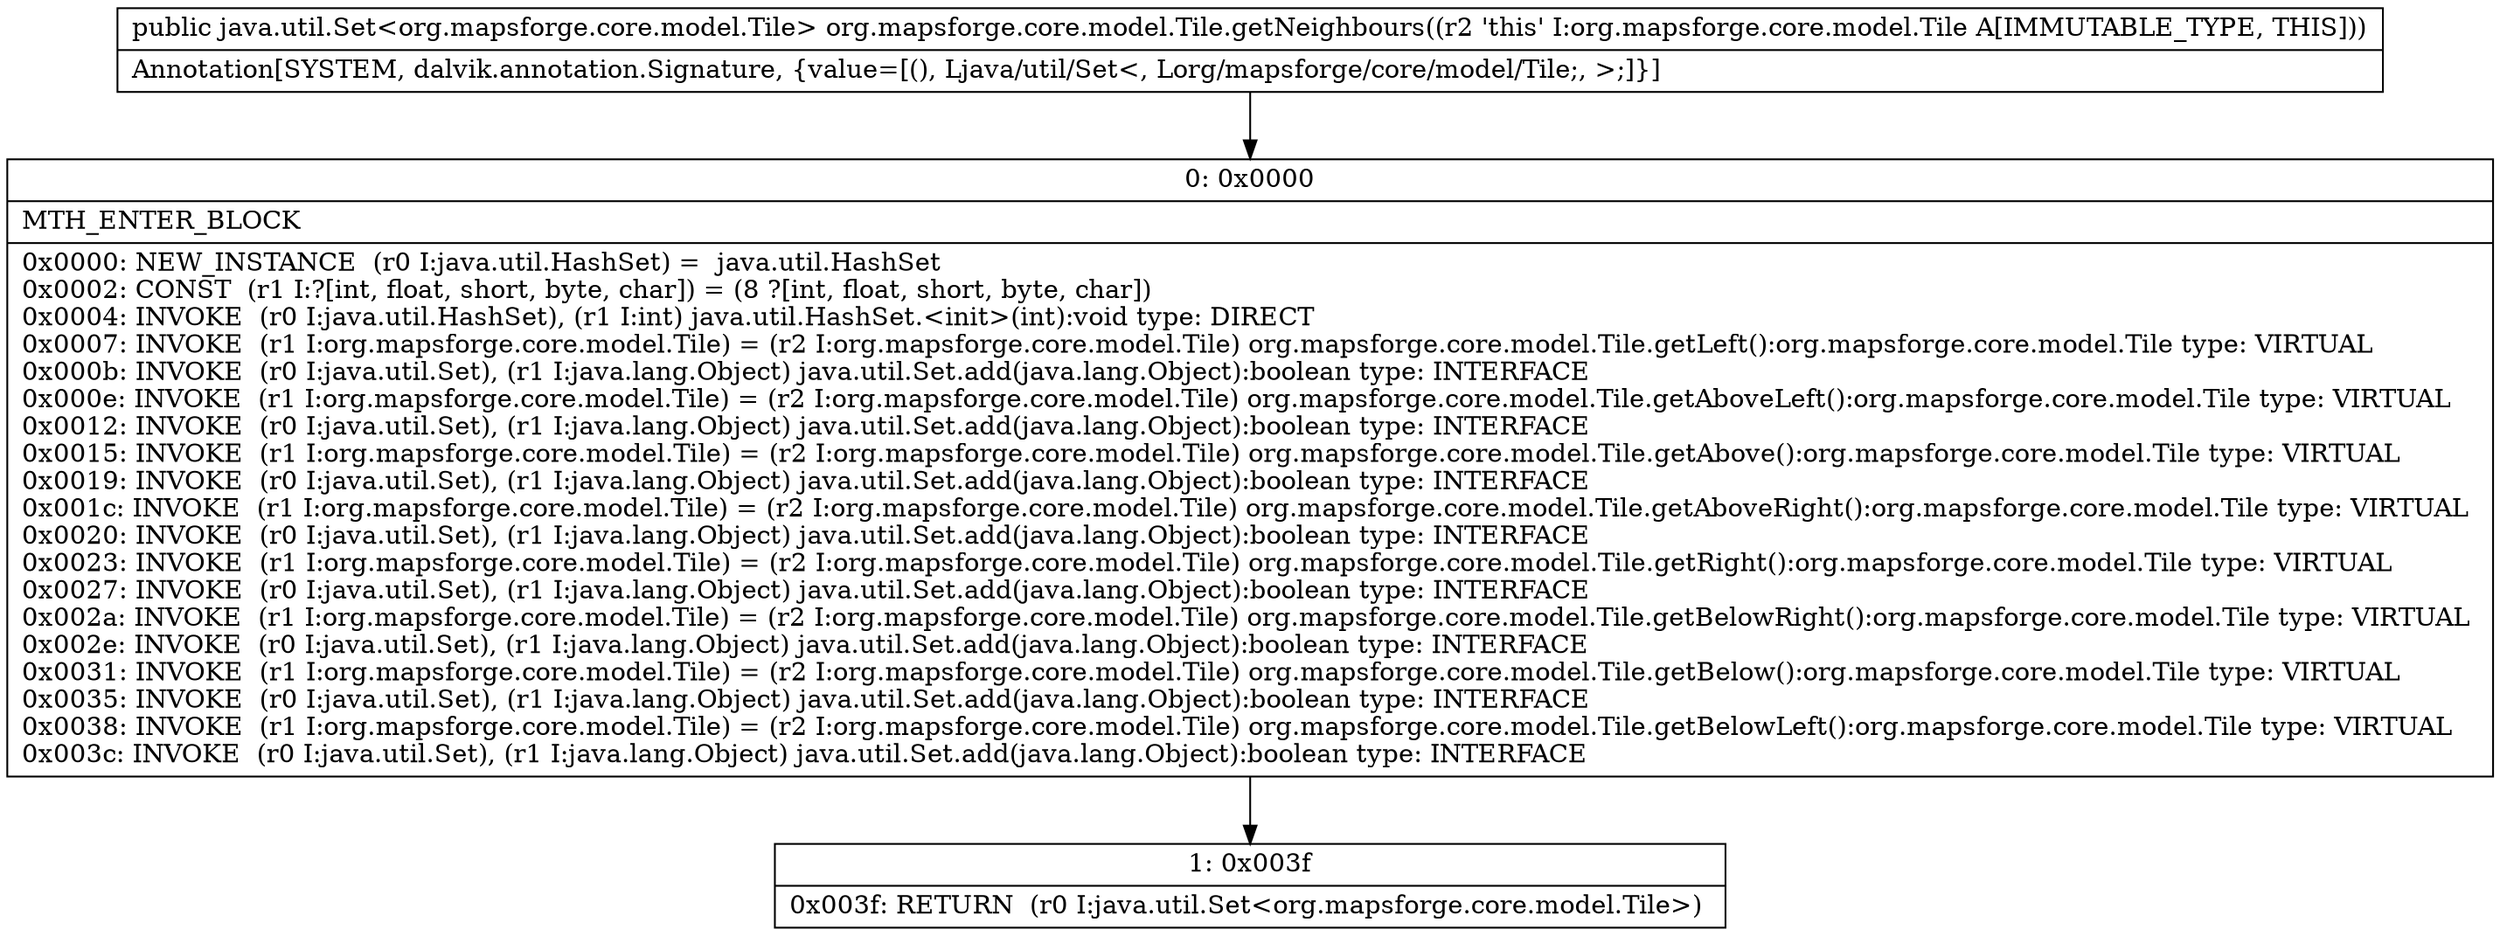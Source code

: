 digraph "CFG fororg.mapsforge.core.model.Tile.getNeighbours()Ljava\/util\/Set;" {
Node_0 [shape=record,label="{0\:\ 0x0000|MTH_ENTER_BLOCK\l|0x0000: NEW_INSTANCE  (r0 I:java.util.HashSet) =  java.util.HashSet \l0x0002: CONST  (r1 I:?[int, float, short, byte, char]) = (8 ?[int, float, short, byte, char]) \l0x0004: INVOKE  (r0 I:java.util.HashSet), (r1 I:int) java.util.HashSet.\<init\>(int):void type: DIRECT \l0x0007: INVOKE  (r1 I:org.mapsforge.core.model.Tile) = (r2 I:org.mapsforge.core.model.Tile) org.mapsforge.core.model.Tile.getLeft():org.mapsforge.core.model.Tile type: VIRTUAL \l0x000b: INVOKE  (r0 I:java.util.Set), (r1 I:java.lang.Object) java.util.Set.add(java.lang.Object):boolean type: INTERFACE \l0x000e: INVOKE  (r1 I:org.mapsforge.core.model.Tile) = (r2 I:org.mapsforge.core.model.Tile) org.mapsforge.core.model.Tile.getAboveLeft():org.mapsforge.core.model.Tile type: VIRTUAL \l0x0012: INVOKE  (r0 I:java.util.Set), (r1 I:java.lang.Object) java.util.Set.add(java.lang.Object):boolean type: INTERFACE \l0x0015: INVOKE  (r1 I:org.mapsforge.core.model.Tile) = (r2 I:org.mapsforge.core.model.Tile) org.mapsforge.core.model.Tile.getAbove():org.mapsforge.core.model.Tile type: VIRTUAL \l0x0019: INVOKE  (r0 I:java.util.Set), (r1 I:java.lang.Object) java.util.Set.add(java.lang.Object):boolean type: INTERFACE \l0x001c: INVOKE  (r1 I:org.mapsforge.core.model.Tile) = (r2 I:org.mapsforge.core.model.Tile) org.mapsforge.core.model.Tile.getAboveRight():org.mapsforge.core.model.Tile type: VIRTUAL \l0x0020: INVOKE  (r0 I:java.util.Set), (r1 I:java.lang.Object) java.util.Set.add(java.lang.Object):boolean type: INTERFACE \l0x0023: INVOKE  (r1 I:org.mapsforge.core.model.Tile) = (r2 I:org.mapsforge.core.model.Tile) org.mapsforge.core.model.Tile.getRight():org.mapsforge.core.model.Tile type: VIRTUAL \l0x0027: INVOKE  (r0 I:java.util.Set), (r1 I:java.lang.Object) java.util.Set.add(java.lang.Object):boolean type: INTERFACE \l0x002a: INVOKE  (r1 I:org.mapsforge.core.model.Tile) = (r2 I:org.mapsforge.core.model.Tile) org.mapsforge.core.model.Tile.getBelowRight():org.mapsforge.core.model.Tile type: VIRTUAL \l0x002e: INVOKE  (r0 I:java.util.Set), (r1 I:java.lang.Object) java.util.Set.add(java.lang.Object):boolean type: INTERFACE \l0x0031: INVOKE  (r1 I:org.mapsforge.core.model.Tile) = (r2 I:org.mapsforge.core.model.Tile) org.mapsforge.core.model.Tile.getBelow():org.mapsforge.core.model.Tile type: VIRTUAL \l0x0035: INVOKE  (r0 I:java.util.Set), (r1 I:java.lang.Object) java.util.Set.add(java.lang.Object):boolean type: INTERFACE \l0x0038: INVOKE  (r1 I:org.mapsforge.core.model.Tile) = (r2 I:org.mapsforge.core.model.Tile) org.mapsforge.core.model.Tile.getBelowLeft():org.mapsforge.core.model.Tile type: VIRTUAL \l0x003c: INVOKE  (r0 I:java.util.Set), (r1 I:java.lang.Object) java.util.Set.add(java.lang.Object):boolean type: INTERFACE \l}"];
Node_1 [shape=record,label="{1\:\ 0x003f|0x003f: RETURN  (r0 I:java.util.Set\<org.mapsforge.core.model.Tile\>) \l}"];
MethodNode[shape=record,label="{public java.util.Set\<org.mapsforge.core.model.Tile\> org.mapsforge.core.model.Tile.getNeighbours((r2 'this' I:org.mapsforge.core.model.Tile A[IMMUTABLE_TYPE, THIS]))  | Annotation[SYSTEM, dalvik.annotation.Signature, \{value=[(), Ljava\/util\/Set\<, Lorg\/mapsforge\/core\/model\/Tile;, \>;]\}]\l}"];
MethodNode -> Node_0;
Node_0 -> Node_1;
}

